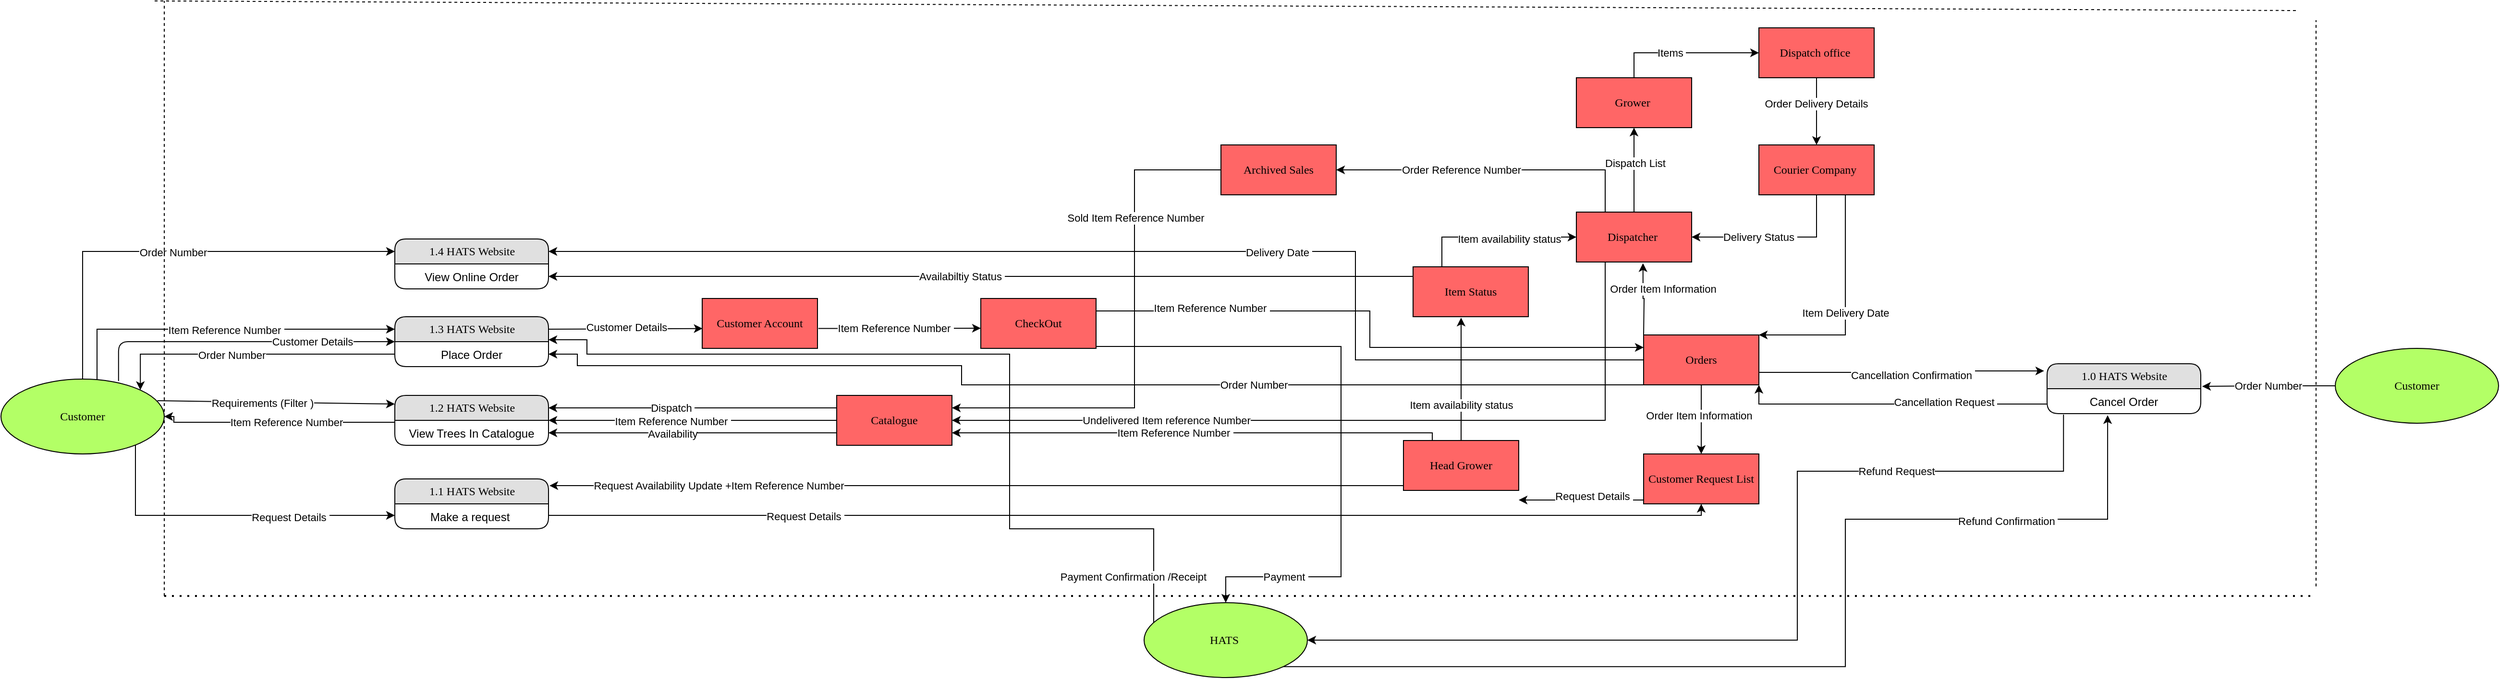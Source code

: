 <mxfile version="14.2.9" type="device"><diagram name="Page-1" id="52a04d89-c75d-2922-d76d-85b35f80e030"><mxGraphModel dx="347" dy="1568" grid="1" gridSize="10" guides="1" tooltips="1" connect="1" arrows="1" fold="1" page="1" pageScale="1" pageWidth="1100" pageHeight="850" background="#ffffff" math="0" shadow="0"><root><mxCell id="0"/><mxCell id="1" parent="0"/><mxCell id="DhR6QU5ddfjqRrVskYVB-69" style="edgeStyle=orthogonalEdgeStyle;rounded=0;orthogonalLoop=1;jettySize=auto;html=1;exitX=0.5;exitY=0;exitDx=0;exitDy=0;entryX=0;entryY=0.25;entryDx=0;entryDy=0;" edge="1" parent="1" source="DhR6QU5ddfjqRrVskYVB-10" target="DhR6QU5ddfjqRrVskYVB-75"><mxGeometry relative="1" as="geometry"/></mxCell><mxCell id="DhR6QU5ddfjqRrVskYVB-188" value="Order Number" style="edgeLabel;html=1;align=center;verticalAlign=middle;resizable=0;points=[];" vertex="1" connectable="0" parent="DhR6QU5ddfjqRrVskYVB-69"><mxGeometry x="-0.009" y="-1" relative="1" as="geometry"><mxPoint as="offset"/></mxGeometry></mxCell><mxCell id="DhR6QU5ddfjqRrVskYVB-84" style="edgeStyle=orthogonalEdgeStyle;rounded=0;orthogonalLoop=1;jettySize=auto;html=1;entryX=0;entryY=0.25;entryDx=0;entryDy=0;" edge="1" parent="1" source="DhR6QU5ddfjqRrVskYVB-10" target="DhR6QU5ddfjqRrVskYVB-20"><mxGeometry relative="1" as="geometry"><mxPoint x="1980" y="-60" as="targetPoint"/><mxPoint x="1510" y="-50" as="sourcePoint"/><Array as="points"><mxPoint x="1690" y="-78"/></Array></mxGeometry></mxCell><mxCell id="DhR6QU5ddfjqRrVskYVB-85" value="Item Reference Number&amp;nbsp;" style="edgeLabel;html=1;align=center;verticalAlign=middle;resizable=0;points=[];" vertex="1" connectable="0" parent="DhR6QU5ddfjqRrVskYVB-84"><mxGeometry x="-0.258" y="-1" relative="1" as="geometry"><mxPoint x="51.46" as="offset"/></mxGeometry></mxCell><mxCell id="DhR6QU5ddfjqRrVskYVB-193" style="edgeStyle=orthogonalEdgeStyle;rounded=0;orthogonalLoop=1;jettySize=auto;html=1;exitX=1;exitY=1;exitDx=0;exitDy=0;entryX=0;entryY=0.5;entryDx=0;entryDy=0;" edge="1" parent="1" source="DhR6QU5ddfjqRrVskYVB-10" target="DhR6QU5ddfjqRrVskYVB-17"><mxGeometry relative="1" as="geometry"><Array as="points"><mxPoint x="1730" y="41"/><mxPoint x="1730" y="116"/></Array></mxGeometry></mxCell><mxCell id="DhR6QU5ddfjqRrVskYVB-194" value="Request Details&amp;nbsp;" style="edgeLabel;html=1;align=center;verticalAlign=middle;resizable=0;points=[];" vertex="1" connectable="0" parent="DhR6QU5ddfjqRrVskYVB-193"><mxGeometry x="0.379" y="-2" relative="1" as="geometry"><mxPoint as="offset"/></mxGeometry></mxCell><mxCell id="DhR6QU5ddfjqRrVskYVB-10" value="Customer" style="ellipse;whiteSpace=wrap;html=1;rounded=0;shadow=0;comic=0;labelBackgroundColor=none;strokeWidth=1;fontFamily=Verdana;fontSize=12;align=center;fillColor=#B3FF66;" vertex="1" parent="1"><mxGeometry x="1590" y="-26" width="170" height="78" as="geometry"/></mxCell><mxCell id="DhR6QU5ddfjqRrVskYVB-173" style="edgeStyle=orthogonalEdgeStyle;rounded=0;orthogonalLoop=1;jettySize=auto;html=1;entryX=1;entryY=1;entryDx=0;entryDy=0;" edge="1" parent="1" target="DhR6QU5ddfjqRrVskYVB-106"><mxGeometry relative="1" as="geometry"><mxPoint x="3730" as="sourcePoint"/><Array as="points"><mxPoint x="3420"/></Array></mxGeometry></mxCell><mxCell id="DhR6QU5ddfjqRrVskYVB-174" value="Cancellation Request&amp;nbsp;" style="edgeLabel;html=1;align=center;verticalAlign=middle;resizable=0;points=[];" vertex="1" connectable="0" parent="DhR6QU5ddfjqRrVskYVB-173"><mxGeometry x="-0.298" y="-2" relative="1" as="geometry"><mxPoint as="offset"/></mxGeometry></mxCell><mxCell id="DhR6QU5ddfjqRrVskYVB-14" value="1.0 HATS Website" style="swimlane;html=1;fontStyle=0;childLayout=stackLayout;horizontal=1;startSize=26;fillColor=#e0e0e0;horizontalStack=0;resizeParent=1;resizeLast=0;collapsible=1;marginBottom=0;swimlaneFillColor=#ffffff;align=center;rounded=1;shadow=0;comic=0;labelBackgroundColor=none;strokeWidth=1;fontFamily=Verdana;fontSize=12" vertex="1" parent="1"><mxGeometry x="3720" y="-42" width="160" height="52" as="geometry"/></mxCell><mxCell id="DhR6QU5ddfjqRrVskYVB-15" value="Cancel Order" style="text;html=1;strokeColor=none;fillColor=none;spacingLeft=4;spacingRight=4;whiteSpace=wrap;overflow=hidden;rotatable=0;points=[[0,0.5],[1,0.5]];portConstraint=eastwest;align=center;" vertex="1" parent="DhR6QU5ddfjqRrVskYVB-14"><mxGeometry y="26" width="160" height="26" as="geometry"/></mxCell><mxCell id="DhR6QU5ddfjqRrVskYVB-16" value="1.1 HATS Website" style="swimlane;html=1;fontStyle=0;childLayout=stackLayout;horizontal=1;startSize=26;fillColor=#e0e0e0;horizontalStack=0;resizeParent=1;resizeLast=0;collapsible=1;marginBottom=0;swimlaneFillColor=#ffffff;align=center;rounded=1;shadow=0;comic=0;labelBackgroundColor=none;strokeWidth=1;fontFamily=Verdana;fontSize=12" vertex="1" parent="1"><mxGeometry x="2000" y="78" width="160" height="52" as="geometry"/></mxCell><mxCell id="DhR6QU5ddfjqRrVskYVB-17" value="Make a request&amp;nbsp;" style="text;html=1;strokeColor=none;fillColor=none;spacingLeft=4;spacingRight=4;whiteSpace=wrap;overflow=hidden;rotatable=0;points=[[0,0.5],[1,0.5]];portConstraint=eastwest;align=center;" vertex="1" parent="DhR6QU5ddfjqRrVskYVB-16"><mxGeometry y="26" width="160" height="24" as="geometry"/></mxCell><mxCell id="DhR6QU5ddfjqRrVskYVB-18" value="1.2 HATS Website" style="swimlane;html=1;fontStyle=0;childLayout=stackLayout;horizontal=1;startSize=26;fillColor=#e0e0e0;horizontalStack=0;resizeParent=1;resizeLast=0;collapsible=1;marginBottom=0;swimlaneFillColor=#ffffff;align=center;rounded=1;shadow=0;comic=0;labelBackgroundColor=none;strokeWidth=1;fontFamily=Verdana;fontSize=12" vertex="1" parent="1"><mxGeometry x="2000" y="-9" width="160" height="52" as="geometry"/></mxCell><mxCell id="DhR6QU5ddfjqRrVskYVB-19" value="View Trees In Catalogue" style="text;html=1;strokeColor=none;fillColor=none;spacingLeft=4;spacingRight=4;whiteSpace=wrap;overflow=hidden;rotatable=0;points=[[0,0.5],[1,0.5]];portConstraint=eastwest;align=center;" vertex="1" parent="DhR6QU5ddfjqRrVskYVB-18"><mxGeometry y="26" width="160" height="26" as="geometry"/></mxCell><mxCell id="DhR6QU5ddfjqRrVskYVB-20" value="1.3 HATS Website" style="swimlane;html=1;fontStyle=0;childLayout=stackLayout;horizontal=1;startSize=26;fillColor=#e0e0e0;horizontalStack=0;resizeParent=1;resizeLast=0;collapsible=1;marginBottom=0;swimlaneFillColor=#ffffff;align=center;rounded=1;shadow=0;comic=0;labelBackgroundColor=none;strokeWidth=1;fontFamily=Verdana;fontSize=12" vertex="1" parent="1"><mxGeometry x="2000" y="-91" width="160" height="52" as="geometry"/></mxCell><mxCell id="DhR6QU5ddfjqRrVskYVB-21" value="Place Order" style="text;html=1;strokeColor=none;fillColor=none;spacingLeft=4;spacingRight=4;whiteSpace=wrap;overflow=hidden;rotatable=0;points=[[0,0.5],[1,0.5]];portConstraint=eastwest;align=center;" vertex="1" parent="DhR6QU5ddfjqRrVskYVB-20"><mxGeometry y="26" width="160" height="26" as="geometry"/></mxCell><mxCell id="DhR6QU5ddfjqRrVskYVB-75" value="1.4 HATS Website" style="swimlane;html=1;fontStyle=0;childLayout=stackLayout;horizontal=1;startSize=26;fillColor=#e0e0e0;horizontalStack=0;resizeParent=1;resizeLast=0;collapsible=1;marginBottom=0;swimlaneFillColor=#ffffff;align=center;rounded=1;shadow=0;comic=0;labelBackgroundColor=none;strokeWidth=1;fontFamily=Verdana;fontSize=12" vertex="1" parent="1"><mxGeometry x="2000" y="-172" width="160" height="52" as="geometry"/></mxCell><mxCell id="DhR6QU5ddfjqRrVskYVB-76" value="View Online Order" style="text;html=1;strokeColor=none;fillColor=none;spacingLeft=4;spacingRight=4;whiteSpace=wrap;overflow=hidden;rotatable=0;points=[[0,0.5],[1,0.5]];portConstraint=eastwest;align=center;" vertex="1" parent="DhR6QU5ddfjqRrVskYVB-75"><mxGeometry y="26" width="160" height="26" as="geometry"/></mxCell><mxCell id="DhR6QU5ddfjqRrVskYVB-78" style="edgeStyle=orthogonalEdgeStyle;rounded=0;orthogonalLoop=1;jettySize=auto;html=1;exitX=0;exitY=0.75;exitDx=0;exitDy=0;" edge="1" parent="1" source="DhR6QU5ddfjqRrVskYVB-77"><mxGeometry relative="1" as="geometry"><mxPoint x="2160" y="30" as="targetPoint"/></mxGeometry></mxCell><mxCell id="DhR6QU5ddfjqRrVskYVB-79" value="Availability" style="edgeLabel;html=1;align=center;verticalAlign=middle;resizable=0;points=[];" vertex="1" connectable="0" parent="DhR6QU5ddfjqRrVskYVB-78"><mxGeometry x="0.233" y="1" relative="1" as="geometry"><mxPoint x="14" y="-1" as="offset"/></mxGeometry></mxCell><mxCell id="DhR6QU5ddfjqRrVskYVB-80" style="edgeStyle=orthogonalEdgeStyle;rounded=0;orthogonalLoop=1;jettySize=auto;html=1;exitX=0;exitY=0.5;exitDx=0;exitDy=0;entryX=1;entryY=0.5;entryDx=0;entryDy=0;" edge="1" parent="1" source="DhR6QU5ddfjqRrVskYVB-77"><mxGeometry relative="1" as="geometry"><mxPoint x="2160" y="17" as="targetPoint"/></mxGeometry></mxCell><mxCell id="DhR6QU5ddfjqRrVskYVB-81" value="Item Reference Number&amp;nbsp;" style="edgeLabel;html=1;align=center;verticalAlign=middle;resizable=0;points=[];" vertex="1" connectable="0" parent="DhR6QU5ddfjqRrVskYVB-80"><mxGeometry x="0.238" y="-2" relative="1" as="geometry"><mxPoint x="14.29" y="2" as="offset"/></mxGeometry></mxCell><mxCell id="DhR6QU5ddfjqRrVskYVB-82" style="edgeStyle=orthogonalEdgeStyle;rounded=0;orthogonalLoop=1;jettySize=auto;html=1;exitX=0;exitY=0.25;exitDx=0;exitDy=0;" edge="1" parent="1" source="DhR6QU5ddfjqRrVskYVB-77"><mxGeometry relative="1" as="geometry"><mxPoint x="2160" y="4" as="targetPoint"/></mxGeometry></mxCell><mxCell id="DhR6QU5ddfjqRrVskYVB-83" value="Dispatch&amp;nbsp;" style="edgeLabel;html=1;align=center;verticalAlign=middle;resizable=0;points=[];" vertex="1" connectable="0" parent="DhR6QU5ddfjqRrVskYVB-82"><mxGeometry x="0.238" y="-1" relative="1" as="geometry"><mxPoint x="14.29" as="offset"/></mxGeometry></mxCell><mxCell id="DhR6QU5ddfjqRrVskYVB-77" value="Catalogue" style="whiteSpace=wrap;html=1;rounded=0;shadow=0;comic=0;labelBackgroundColor=none;strokeWidth=1;fontFamily=Verdana;fontSize=12;align=center;fillColor=#FF6666;" vertex="1" parent="1"><mxGeometry x="2460" y="-9" width="120" height="52" as="geometry"/></mxCell><mxCell id="DhR6QU5ddfjqRrVskYVB-87" value="Item Reference Number" style="edgeStyle=orthogonalEdgeStyle;rounded=0;orthogonalLoop=1;jettySize=auto;html=1;entryX=1;entryY=0.5;entryDx=0;entryDy=0;" edge="1" parent="1" target="DhR6QU5ddfjqRrVskYVB-10"><mxGeometry relative="1" as="geometry"><mxPoint x="2000" as="sourcePoint"/><mxPoint x="1580" y="10" as="targetPoint"/><Array as="points"><mxPoint x="2000" y="19"/><mxPoint x="1770" y="19"/><mxPoint x="1770" y="13"/></Array></mxGeometry></mxCell><mxCell id="DhR6QU5ddfjqRrVskYVB-91" value="" style="endArrow=classic;html=1;exitX=0.958;exitY=0.289;exitDx=0;exitDy=0;exitPerimeter=0;" edge="1" parent="1" source="DhR6QU5ddfjqRrVskYVB-10"><mxGeometry width="50" height="50" relative="1" as="geometry"><mxPoint x="1870" y="20" as="sourcePoint"/><mxPoint x="2000" as="targetPoint"/></mxGeometry></mxCell><mxCell id="DhR6QU5ddfjqRrVskYVB-92" value="Requirements (Filter )" style="edgeLabel;html=1;align=center;verticalAlign=middle;resizable=0;points=[];" vertex="1" connectable="0" parent="DhR6QU5ddfjqRrVskYVB-91"><mxGeometry x="-0.116" y="-1" relative="1" as="geometry"><mxPoint as="offset"/></mxGeometry></mxCell><mxCell id="DhR6QU5ddfjqRrVskYVB-93" value="" style="endArrow=classic;html=1;exitX=1;exitY=0.25;exitDx=0;exitDy=0;entryX=0.003;entryY=0.603;entryDx=0;entryDy=0;entryPerimeter=0;" edge="1" parent="1" source="DhR6QU5ddfjqRrVskYVB-20" target="DhR6QU5ddfjqRrVskYVB-94"><mxGeometry width="50" height="50" relative="1" as="geometry"><mxPoint x="2290" y="-70" as="sourcePoint"/><mxPoint x="2340" y="-120" as="targetPoint"/></mxGeometry></mxCell><mxCell id="DhR6QU5ddfjqRrVskYVB-95" value="Customer Details" style="edgeLabel;html=1;align=center;verticalAlign=middle;resizable=0;points=[];" vertex="1" connectable="0" parent="DhR6QU5ddfjqRrVskYVB-93"><mxGeometry x="-0.36" y="-2" relative="1" as="geometry"><mxPoint x="29.17" y="-4" as="offset"/></mxGeometry></mxCell><mxCell id="DhR6QU5ddfjqRrVskYVB-99" style="edgeStyle=orthogonalEdgeStyle;rounded=0;orthogonalLoop=1;jettySize=auto;html=1;exitX=1.008;exitY=0.601;exitDx=0;exitDy=0;exitPerimeter=0;" edge="1" parent="1" source="DhR6QU5ddfjqRrVskYVB-94"><mxGeometry relative="1" as="geometry"><mxPoint x="2610" y="-79" as="targetPoint"/></mxGeometry></mxCell><mxCell id="DhR6QU5ddfjqRrVskYVB-100" value="Item Reference Number&amp;nbsp;" style="edgeLabel;html=1;align=center;verticalAlign=middle;resizable=0;points=[];" vertex="1" connectable="0" parent="DhR6QU5ddfjqRrVskYVB-99"><mxGeometry x="-0.192" relative="1" as="geometry"><mxPoint x="11.39" y="-1" as="offset"/></mxGeometry></mxCell><mxCell id="DhR6QU5ddfjqRrVskYVB-94" value="Customer Account" style="whiteSpace=wrap;html=1;rounded=0;shadow=0;comic=0;labelBackgroundColor=none;strokeWidth=1;fontFamily=Verdana;fontSize=12;align=center;fillColor=#FF6666;" vertex="1" parent="1"><mxGeometry x="2320" y="-110" width="120" height="52" as="geometry"/></mxCell><mxCell id="DhR6QU5ddfjqRrVskYVB-96" value="" style="endArrow=classic;html=1;entryX=0;entryY=0.5;entryDx=0;entryDy=0;exitX=0.72;exitY=0.025;exitDx=0;exitDy=0;exitPerimeter=0;edgeStyle=orthogonalEdgeStyle;" edge="1" parent="1" source="DhR6QU5ddfjqRrVskYVB-10" target="DhR6QU5ddfjqRrVskYVB-20"><mxGeometry width="50" height="50" relative="1" as="geometry"><mxPoint x="1560" y="-65" as="sourcePoint"/><mxPoint x="1990" y="-40" as="targetPoint"/><Array as="points"><mxPoint x="1712" y="-65"/></Array></mxGeometry></mxCell><mxCell id="DhR6QU5ddfjqRrVskYVB-97" value="Customer Details" style="edgeLabel;html=1;align=center;verticalAlign=middle;resizable=0;points=[];" vertex="1" connectable="0" parent="DhR6QU5ddfjqRrVskYVB-96"><mxGeometry x="-0.677" y="2" relative="1" as="geometry"><mxPoint x="189.72" y="2" as="offset"/></mxGeometry></mxCell><mxCell id="DhR6QU5ddfjqRrVskYVB-104" style="edgeStyle=orthogonalEdgeStyle;rounded=0;orthogonalLoop=1;jettySize=auto;html=1;exitX=1;exitY=1;exitDx=0;exitDy=0;entryX=0.5;entryY=0;entryDx=0;entryDy=0;" edge="1" parent="1" source="DhR6QU5ddfjqRrVskYVB-98" target="DhR6QU5ddfjqRrVskYVB-103"><mxGeometry relative="1" as="geometry"><Array as="points"><mxPoint x="2730" y="-60"/><mxPoint x="2985" y="-60"/><mxPoint x="2985" y="180"/><mxPoint x="2865" y="180"/></Array></mxGeometry></mxCell><mxCell id="DhR6QU5ddfjqRrVskYVB-105" value="Payment&amp;nbsp;" style="edgeLabel;html=1;align=center;verticalAlign=middle;resizable=0;points=[];" vertex="1" connectable="0" parent="DhR6QU5ddfjqRrVskYVB-104"><mxGeometry x="-0.368" relative="1" as="geometry"><mxPoint x="-5" y="240" as="offset"/></mxGeometry></mxCell><mxCell id="DhR6QU5ddfjqRrVskYVB-107" style="edgeStyle=orthogonalEdgeStyle;rounded=0;orthogonalLoop=1;jettySize=auto;html=1;exitX=1;exitY=0.25;exitDx=0;exitDy=0;entryX=0;entryY=0.25;entryDx=0;entryDy=0;" edge="1" parent="1" source="DhR6QU5ddfjqRrVskYVB-98" target="DhR6QU5ddfjqRrVskYVB-106"><mxGeometry relative="1" as="geometry"/></mxCell><mxCell id="DhR6QU5ddfjqRrVskYVB-108" value="Item Reference Number&amp;nbsp;" style="edgeLabel;html=1;align=center;verticalAlign=middle;resizable=0;points=[];" vertex="1" connectable="0" parent="DhR6QU5ddfjqRrVskYVB-107"><mxGeometry x="-0.13" relative="1" as="geometry"><mxPoint x="-145" y="-3" as="offset"/></mxGeometry></mxCell><mxCell id="DhR6QU5ddfjqRrVskYVB-98" value="CheckOut" style="whiteSpace=wrap;html=1;rounded=0;shadow=0;comic=0;labelBackgroundColor=none;strokeWidth=1;fontFamily=Verdana;fontSize=12;align=center;fillColor=#FF6666;" vertex="1" parent="1"><mxGeometry x="2610" y="-110" width="120" height="52" as="geometry"/></mxCell><mxCell id="DhR6QU5ddfjqRrVskYVB-113" style="edgeStyle=orthogonalEdgeStyle;rounded=0;orthogonalLoop=1;jettySize=auto;html=1;exitX=0;exitY=0.5;exitDx=0;exitDy=0;" edge="1" parent="1" source="DhR6QU5ddfjqRrVskYVB-103"><mxGeometry relative="1" as="geometry"><mxPoint x="2160" y="-67" as="targetPoint"/><Array as="points"><mxPoint x="2790" y="130"/><mxPoint x="2640" y="130"/><mxPoint x="2640" y="-52"/><mxPoint x="2200" y="-52"/><mxPoint x="2200" y="-67"/></Array></mxGeometry></mxCell><mxCell id="DhR6QU5ddfjqRrVskYVB-114" value="Payment Confirmation /Receipt&amp;nbsp;" style="edgeLabel;html=1;align=center;verticalAlign=middle;resizable=0;points=[];" vertex="1" connectable="0" parent="DhR6QU5ddfjqRrVskYVB-113"><mxGeometry x="-0.376" relative="1" as="geometry"><mxPoint x="130" y="71.5" as="offset"/></mxGeometry></mxCell><mxCell id="DhR6QU5ddfjqRrVskYVB-175" style="edgeStyle=orthogonalEdgeStyle;rounded=0;orthogonalLoop=1;jettySize=auto;html=1;entryX=0.394;entryY=1.063;entryDx=0;entryDy=0;exitX=1;exitY=1;exitDx=0;exitDy=0;entryPerimeter=0;" edge="1" parent="1" source="DhR6QU5ddfjqRrVskYVB-103" target="DhR6QU5ddfjqRrVskYVB-15"><mxGeometry relative="1" as="geometry"><mxPoint x="3070" y="510" as="sourcePoint"/><Array as="points"><mxPoint x="3510" y="274"/><mxPoint x="3510" y="120"/><mxPoint x="3783" y="120"/></Array></mxGeometry></mxCell><mxCell id="DhR6QU5ddfjqRrVskYVB-176" value="Refund Confirmation&amp;nbsp;" style="edgeLabel;html=1;align=center;verticalAlign=middle;resizable=0;points=[];" vertex="1" connectable="0" parent="DhR6QU5ddfjqRrVskYVB-175"><mxGeometry x="0.62" y="-2" relative="1" as="geometry"><mxPoint as="offset"/></mxGeometry></mxCell><mxCell id="DhR6QU5ddfjqRrVskYVB-103" value="HATS&amp;nbsp;" style="ellipse;whiteSpace=wrap;html=1;rounded=0;shadow=0;comic=0;labelBackgroundColor=none;strokeWidth=1;fontFamily=Verdana;fontSize=12;align=center;fillColor=#B3FF66;" vertex="1" parent="1"><mxGeometry x="2780" y="207" width="170" height="78" as="geometry"/></mxCell><mxCell id="DhR6QU5ddfjqRrVskYVB-116" style="edgeStyle=orthogonalEdgeStyle;rounded=0;orthogonalLoop=1;jettySize=auto;html=1;exitX=0.5;exitY=1;exitDx=0;exitDy=0;entryX=0.5;entryY=0;entryDx=0;entryDy=0;" edge="1" parent="1" source="DhR6QU5ddfjqRrVskYVB-106" target="DhR6QU5ddfjqRrVskYVB-152"><mxGeometry relative="1" as="geometry"><mxPoint x="3080" y="-174" as="targetPoint"/></mxGeometry></mxCell><mxCell id="DhR6QU5ddfjqRrVskYVB-117" value="Order Item Information&amp;nbsp;" style="edgeLabel;html=1;align=center;verticalAlign=middle;resizable=0;points=[];" vertex="1" connectable="0" parent="DhR6QU5ddfjqRrVskYVB-116"><mxGeometry x="-0.107" y="-1" relative="1" as="geometry"><mxPoint as="offset"/></mxGeometry></mxCell><mxCell id="DhR6QU5ddfjqRrVskYVB-145" style="edgeStyle=orthogonalEdgeStyle;rounded=0;orthogonalLoop=1;jettySize=auto;html=1;exitX=0.25;exitY=1;exitDx=0;exitDy=0;entryX=1;entryY=0.5;entryDx=0;entryDy=0;" edge="1" parent="1" source="DhR6QU5ddfjqRrVskYVB-106" target="DhR6QU5ddfjqRrVskYVB-21"><mxGeometry relative="1" as="geometry"><mxPoint x="2160" y="-20" as="targetPoint"/><Array as="points"><mxPoint x="3050" y="-20"/><mxPoint x="2590" y="-20"/><mxPoint x="2590" y="-40"/><mxPoint x="2190" y="-40"/><mxPoint x="2190" y="-52"/></Array></mxGeometry></mxCell><mxCell id="DhR6QU5ddfjqRrVskYVB-146" value="Order Number" style="edgeLabel;html=1;align=center;verticalAlign=middle;resizable=0;points=[];" vertex="1" connectable="0" parent="DhR6QU5ddfjqRrVskYVB-145"><mxGeometry x="0.662" y="-2" relative="1" as="geometry"><mxPoint x="543" y="22" as="offset"/></mxGeometry></mxCell><mxCell id="DhR6QU5ddfjqRrVskYVB-154" style="edgeStyle=orthogonalEdgeStyle;rounded=0;orthogonalLoop=1;jettySize=auto;html=1;entryX=0.578;entryY=1.024;entryDx=0;entryDy=0;entryPerimeter=0;" edge="1" parent="1" target="DhR6QU5ddfjqRrVskYVB-115"><mxGeometry relative="1" as="geometry"><mxPoint x="3300" y="-72" as="sourcePoint"/></mxGeometry></mxCell><mxCell id="DhR6QU5ddfjqRrVskYVB-155" value="Order Item Information" style="edgeLabel;html=1;align=center;verticalAlign=middle;resizable=0;points=[];" vertex="1" connectable="0" parent="DhR6QU5ddfjqRrVskYVB-154"><mxGeometry x="0.267" relative="1" as="geometry"><mxPoint x="20.62" y="-1" as="offset"/></mxGeometry></mxCell><mxCell id="DhR6QU5ddfjqRrVskYVB-191" style="edgeStyle=orthogonalEdgeStyle;rounded=0;orthogonalLoop=1;jettySize=auto;html=1;exitX=0;exitY=0.5;exitDx=0;exitDy=0;entryX=1;entryY=0.25;entryDx=0;entryDy=0;" edge="1" parent="1" source="DhR6QU5ddfjqRrVskYVB-106" target="DhR6QU5ddfjqRrVskYVB-75"><mxGeometry relative="1" as="geometry"><Array as="points"><mxPoint x="3000" y="-46"/><mxPoint x="3000" y="-159"/></Array></mxGeometry></mxCell><mxCell id="DhR6QU5ddfjqRrVskYVB-192" value="Delivery Date&amp;nbsp;" style="edgeLabel;html=1;align=center;verticalAlign=middle;resizable=0;points=[];" vertex="1" connectable="0" parent="DhR6QU5ddfjqRrVskYVB-191"><mxGeometry x="0.761" y="1" relative="1" as="geometry"><mxPoint x="610" as="offset"/></mxGeometry></mxCell><mxCell id="DhR6QU5ddfjqRrVskYVB-196" style="edgeStyle=orthogonalEdgeStyle;rounded=0;orthogonalLoop=1;jettySize=auto;html=1;exitX=1;exitY=0.75;exitDx=0;exitDy=0;entryX=-0.019;entryY=0.144;entryDx=0;entryDy=0;entryPerimeter=0;" edge="1" parent="1" source="DhR6QU5ddfjqRrVskYVB-106" target="DhR6QU5ddfjqRrVskYVB-14"><mxGeometry relative="1" as="geometry"><mxPoint x="3710" y="-32.833" as="targetPoint"/></mxGeometry></mxCell><mxCell id="DhR6QU5ddfjqRrVskYVB-197" value="Cancellation Confirmation&amp;nbsp;" style="edgeLabel;html=1;align=center;verticalAlign=middle;resizable=0;points=[];" vertex="1" connectable="0" parent="DhR6QU5ddfjqRrVskYVB-196"><mxGeometry x="0.71" relative="1" as="geometry"><mxPoint x="-93.5" y="4.51" as="offset"/></mxGeometry></mxCell><mxCell id="DhR6QU5ddfjqRrVskYVB-106" value="Orders" style="whiteSpace=wrap;html=1;rounded=0;shadow=0;comic=0;labelBackgroundColor=none;strokeWidth=1;fontFamily=Verdana;fontSize=12;align=center;fillColor=#FF6666;" vertex="1" parent="1"><mxGeometry x="3300" y="-72" width="120" height="52" as="geometry"/></mxCell><mxCell id="DhR6QU5ddfjqRrVskYVB-119" style="edgeStyle=orthogonalEdgeStyle;rounded=0;orthogonalLoop=1;jettySize=auto;html=1;exitX=0.5;exitY=0;exitDx=0;exitDy=0;entryX=0.5;entryY=1;entryDx=0;entryDy=0;" edge="1" parent="1" source="DhR6QU5ddfjqRrVskYVB-115" target="DhR6QU5ddfjqRrVskYVB-118"><mxGeometry relative="1" as="geometry"/></mxCell><mxCell id="DhR6QU5ddfjqRrVskYVB-120" value="Dispatch List" style="edgeLabel;html=1;align=center;verticalAlign=middle;resizable=0;points=[];" vertex="1" connectable="0" parent="DhR6QU5ddfjqRrVskYVB-119"><mxGeometry x="0.176" y="-1" relative="1" as="geometry"><mxPoint as="offset"/></mxGeometry></mxCell><mxCell id="DhR6QU5ddfjqRrVskYVB-131" style="edgeStyle=orthogonalEdgeStyle;rounded=0;orthogonalLoop=1;jettySize=auto;html=1;exitX=0.25;exitY=1;exitDx=0;exitDy=0;entryX=1;entryY=0.5;entryDx=0;entryDy=0;" edge="1" parent="1" source="DhR6QU5ddfjqRrVskYVB-115" target="DhR6QU5ddfjqRrVskYVB-77"><mxGeometry relative="1" as="geometry"/></mxCell><mxCell id="DhR6QU5ddfjqRrVskYVB-132" value="Undelivered Item reference Number" style="edgeLabel;html=1;align=center;verticalAlign=middle;resizable=0;points=[];" vertex="1" connectable="0" parent="DhR6QU5ddfjqRrVskYVB-131"><mxGeometry x="-0.139" y="4" relative="1" as="geometry"><mxPoint x="-258.53" y="-4.0" as="offset"/></mxGeometry></mxCell><mxCell id="DhR6QU5ddfjqRrVskYVB-139" style="edgeStyle=orthogonalEdgeStyle;rounded=0;orthogonalLoop=1;jettySize=auto;html=1;exitX=0.25;exitY=0;exitDx=0;exitDy=0;entryX=1;entryY=0.5;entryDx=0;entryDy=0;" edge="1" parent="1" source="DhR6QU5ddfjqRrVskYVB-115" target="DhR6QU5ddfjqRrVskYVB-138"><mxGeometry relative="1" as="geometry"/></mxCell><mxCell id="DhR6QU5ddfjqRrVskYVB-140" value="Order Reference Number" style="edgeLabel;html=1;align=center;verticalAlign=middle;resizable=0;points=[];" vertex="1" connectable="0" parent="DhR6QU5ddfjqRrVskYVB-139"><mxGeometry x="0.623" relative="1" as="geometry"><mxPoint x="69" as="offset"/></mxGeometry></mxCell><mxCell id="DhR6QU5ddfjqRrVskYVB-115" value="Dispatcher&amp;nbsp;" style="whiteSpace=wrap;html=1;rounded=0;shadow=0;comic=0;labelBackgroundColor=none;strokeWidth=1;fontFamily=Verdana;fontSize=12;align=center;fillColor=#FF6666;" vertex="1" parent="1"><mxGeometry x="3230" y="-200" width="120" height="52" as="geometry"/></mxCell><mxCell id="DhR6QU5ddfjqRrVskYVB-134" style="edgeStyle=orthogonalEdgeStyle;rounded=0;orthogonalLoop=1;jettySize=auto;html=1;exitX=0.5;exitY=0;exitDx=0;exitDy=0;entryX=0;entryY=0.5;entryDx=0;entryDy=0;" edge="1" parent="1" source="DhR6QU5ddfjqRrVskYVB-118" target="DhR6QU5ddfjqRrVskYVB-133"><mxGeometry relative="1" as="geometry"/></mxCell><mxCell id="DhR6QU5ddfjqRrVskYVB-135" value="Items&amp;nbsp;" style="edgeLabel;html=1;align=center;verticalAlign=middle;resizable=0;points=[];" vertex="1" connectable="0" parent="DhR6QU5ddfjqRrVskYVB-134"><mxGeometry x="-0.174" relative="1" as="geometry"><mxPoint as="offset"/></mxGeometry></mxCell><mxCell id="DhR6QU5ddfjqRrVskYVB-118" value="Grower&amp;nbsp;" style="whiteSpace=wrap;html=1;rounded=0;shadow=0;comic=0;labelBackgroundColor=none;strokeWidth=1;fontFamily=Verdana;fontSize=12;align=center;fillColor=#FF6666;" vertex="1" parent="1"><mxGeometry x="3230" y="-340" width="120" height="52" as="geometry"/></mxCell><mxCell id="DhR6QU5ddfjqRrVskYVB-158" style="edgeStyle=orthogonalEdgeStyle;rounded=0;orthogonalLoop=1;jettySize=auto;html=1;exitX=0.25;exitY=0;exitDx=0;exitDy=0;entryX=1;entryY=0.75;entryDx=0;entryDy=0;" edge="1" parent="1" source="DhR6QU5ddfjqRrVskYVB-121" target="DhR6QU5ddfjqRrVskYVB-77"><mxGeometry relative="1" as="geometry"><Array as="points"><mxPoint x="3080" y="30"/></Array></mxGeometry></mxCell><mxCell id="DhR6QU5ddfjqRrVskYVB-160" value="Item Reference Number&amp;nbsp;" style="edgeLabel;html=1;align=center;verticalAlign=middle;resizable=0;points=[];" vertex="1" connectable="0" parent="DhR6QU5ddfjqRrVskYVB-158"><mxGeometry x="0.291" relative="1" as="geometry"><mxPoint x="52" as="offset"/></mxGeometry></mxCell><mxCell id="DhR6QU5ddfjqRrVskYVB-165" style="edgeStyle=orthogonalEdgeStyle;rounded=0;orthogonalLoop=1;jettySize=auto;html=1;exitX=0;exitY=0.25;exitDx=0;exitDy=0;entryX=1.006;entryY=0.135;entryDx=0;entryDy=0;entryPerimeter=0;" edge="1" parent="1" source="DhR6QU5ddfjqRrVskYVB-121" target="DhR6QU5ddfjqRrVskYVB-16"><mxGeometry relative="1" as="geometry"><Array as="points"><mxPoint x="3050" y="85"/></Array></mxGeometry></mxCell><mxCell id="DhR6QU5ddfjqRrVskYVB-166" value="Request Availability Update +Item Reference Number" style="edgeLabel;html=1;align=center;verticalAlign=middle;resizable=0;points=[];" vertex="1" connectable="0" parent="DhR6QU5ddfjqRrVskYVB-165"><mxGeometry x="0.62" relative="1" as="geometry"><mxPoint as="offset"/></mxGeometry></mxCell><mxCell id="DhR6QU5ddfjqRrVskYVB-181" style="edgeStyle=orthogonalEdgeStyle;rounded=0;orthogonalLoop=1;jettySize=auto;html=1;exitX=0.5;exitY=0;exitDx=0;exitDy=0;" edge="1" parent="1" source="DhR6QU5ddfjqRrVskYVB-121"><mxGeometry relative="1" as="geometry"><mxPoint x="3110" y="-90" as="targetPoint"/></mxGeometry></mxCell><mxCell id="DhR6QU5ddfjqRrVskYVB-182" value="Item availability status" style="edgeLabel;html=1;align=center;verticalAlign=middle;resizable=0;points=[];" vertex="1" connectable="0" parent="DhR6QU5ddfjqRrVskYVB-181"><mxGeometry x="0.746" relative="1" as="geometry"><mxPoint y="74" as="offset"/></mxGeometry></mxCell><mxCell id="DhR6QU5ddfjqRrVskYVB-121" value="Head Grower" style="whiteSpace=wrap;html=1;rounded=0;shadow=0;comic=0;labelBackgroundColor=none;strokeWidth=1;fontFamily=Verdana;fontSize=12;align=center;fillColor=#FF6666;" vertex="1" parent="1"><mxGeometry x="3050" y="38" width="120" height="52" as="geometry"/></mxCell><mxCell id="DhR6QU5ddfjqRrVskYVB-127" style="edgeStyle=orthogonalEdgeStyle;rounded=0;orthogonalLoop=1;jettySize=auto;html=1;exitX=0.5;exitY=1;exitDx=0;exitDy=0;entryX=1;entryY=0.5;entryDx=0;entryDy=0;" edge="1" parent="1" source="DhR6QU5ddfjqRrVskYVB-126" target="DhR6QU5ddfjqRrVskYVB-115"><mxGeometry relative="1" as="geometry"/></mxCell><mxCell id="DhR6QU5ddfjqRrVskYVB-128" value="Delivery Status&amp;nbsp;" style="edgeLabel;html=1;align=center;verticalAlign=middle;resizable=0;points=[];" vertex="1" connectable="0" parent="DhR6QU5ddfjqRrVskYVB-127"><mxGeometry x="0.471" y="1" relative="1" as="geometry"><mxPoint x="24.29" y="-1" as="offset"/></mxGeometry></mxCell><mxCell id="DhR6QU5ddfjqRrVskYVB-150" style="edgeStyle=orthogonalEdgeStyle;rounded=0;orthogonalLoop=1;jettySize=auto;html=1;exitX=0.75;exitY=1;exitDx=0;exitDy=0;entryX=1;entryY=0;entryDx=0;entryDy=0;" edge="1" parent="1" source="DhR6QU5ddfjqRrVskYVB-126" target="DhR6QU5ddfjqRrVskYVB-106"><mxGeometry relative="1" as="geometry"><Array as="points"><mxPoint x="3510" y="-72"/></Array></mxGeometry></mxCell><mxCell id="DhR6QU5ddfjqRrVskYVB-151" value="Item Delivery Date" style="edgeLabel;html=1;align=center;verticalAlign=middle;resizable=0;points=[];" vertex="1" connectable="0" parent="DhR6QU5ddfjqRrVskYVB-150"><mxGeometry x="0.041" relative="1" as="geometry"><mxPoint as="offset"/></mxGeometry></mxCell><mxCell id="DhR6QU5ddfjqRrVskYVB-126" value="Courier Company&amp;nbsp;" style="whiteSpace=wrap;html=1;rounded=0;shadow=0;comic=0;labelBackgroundColor=none;strokeWidth=1;fontFamily=Verdana;fontSize=12;align=center;fillColor=#FF6666;" vertex="1" parent="1"><mxGeometry x="3420" y="-270" width="120" height="52" as="geometry"/></mxCell><mxCell id="DhR6QU5ddfjqRrVskYVB-136" style="edgeStyle=orthogonalEdgeStyle;rounded=0;orthogonalLoop=1;jettySize=auto;html=1;exitX=0.5;exitY=1;exitDx=0;exitDy=0;" edge="1" parent="1" source="DhR6QU5ddfjqRrVskYVB-133" target="DhR6QU5ddfjqRrVskYVB-126"><mxGeometry relative="1" as="geometry"/></mxCell><mxCell id="DhR6QU5ddfjqRrVskYVB-137" value="Order Delivery Details&amp;nbsp;" style="edgeLabel;html=1;align=center;verticalAlign=middle;resizable=0;points=[];" vertex="1" connectable="0" parent="DhR6QU5ddfjqRrVskYVB-136"><mxGeometry x="-0.229" y="1" relative="1" as="geometry"><mxPoint as="offset"/></mxGeometry></mxCell><mxCell id="DhR6QU5ddfjqRrVskYVB-133" value="Dispatch office&amp;nbsp;" style="whiteSpace=wrap;html=1;rounded=0;shadow=0;comic=0;labelBackgroundColor=none;strokeWidth=1;fontFamily=Verdana;fontSize=12;align=center;fillColor=#FF6666;" vertex="1" parent="1"><mxGeometry x="3420" y="-392" width="120" height="52" as="geometry"/></mxCell><mxCell id="DhR6QU5ddfjqRrVskYVB-143" style="edgeStyle=orthogonalEdgeStyle;rounded=0;orthogonalLoop=1;jettySize=auto;html=1;exitX=0;exitY=0.5;exitDx=0;exitDy=0;entryX=1;entryY=0.25;entryDx=0;entryDy=0;" edge="1" parent="1" source="DhR6QU5ddfjqRrVskYVB-138" target="DhR6QU5ddfjqRrVskYVB-77"><mxGeometry relative="1" as="geometry"><Array as="points"><mxPoint x="2770" y="-244"/><mxPoint x="2770" y="4"/></Array></mxGeometry></mxCell><mxCell id="DhR6QU5ddfjqRrVskYVB-144" value="Sold Item Reference Number" style="edgeLabel;html=1;align=center;verticalAlign=middle;resizable=0;points=[];" vertex="1" connectable="0" parent="DhR6QU5ddfjqRrVskYVB-143"><mxGeometry x="-0.358" y="1" relative="1" as="geometry"><mxPoint y="-30" as="offset"/></mxGeometry></mxCell><mxCell id="DhR6QU5ddfjqRrVskYVB-138" value="Archived Sales" style="whiteSpace=wrap;html=1;rounded=0;shadow=0;comic=0;labelBackgroundColor=none;strokeWidth=1;fontFamily=Verdana;fontSize=12;align=center;fillColor=#FF6666;" vertex="1" parent="1"><mxGeometry x="2860" y="-270" width="120" height="52" as="geometry"/></mxCell><mxCell id="DhR6QU5ddfjqRrVskYVB-147" style="edgeStyle=orthogonalEdgeStyle;rounded=0;orthogonalLoop=1;jettySize=auto;html=1;exitX=0;exitY=0.5;exitDx=0;exitDy=0;entryX=1;entryY=0;entryDx=0;entryDy=0;" edge="1" parent="1" source="DhR6QU5ddfjqRrVskYVB-21" target="DhR6QU5ddfjqRrVskYVB-10"><mxGeometry relative="1" as="geometry"><mxPoint x="1560" y="-52" as="targetPoint"/></mxGeometry></mxCell><mxCell id="DhR6QU5ddfjqRrVskYVB-148" value="Order Number" style="edgeLabel;html=1;align=center;verticalAlign=middle;resizable=0;points=[];" vertex="1" connectable="0" parent="DhR6QU5ddfjqRrVskYVB-147"><mxGeometry x="0.123" y="1" relative="1" as="geometry"><mxPoint as="offset"/></mxGeometry></mxCell><mxCell id="DhR6QU5ddfjqRrVskYVB-156" style="edgeStyle=orthogonalEdgeStyle;rounded=0;orthogonalLoop=1;jettySize=auto;html=1;exitX=0;exitY=0.75;exitDx=0;exitDy=0;" edge="1" parent="1" source="DhR6QU5ddfjqRrVskYVB-152"><mxGeometry relative="1" as="geometry"><mxPoint x="3170" y="100" as="targetPoint"/><Array as="points"><mxPoint x="3330" y="103"/><mxPoint x="3330" y="100"/><mxPoint x="3170" y="100"/></Array></mxGeometry></mxCell><mxCell id="DhR6QU5ddfjqRrVskYVB-157" value="Request Details&amp;nbsp;" style="edgeLabel;html=1;align=center;verticalAlign=middle;resizable=0;points=[];" vertex="1" connectable="0" parent="DhR6QU5ddfjqRrVskYVB-156"><mxGeometry x="-0.29" relative="1" as="geometry"><mxPoint x="-54.71" y="-4.03" as="offset"/></mxGeometry></mxCell><mxCell id="DhR6QU5ddfjqRrVskYVB-152" value="Customer Request List" style="whiteSpace=wrap;html=1;rounded=0;shadow=0;comic=0;labelBackgroundColor=none;strokeWidth=1;fontFamily=Verdana;fontSize=12;align=center;fillColor=#FF6666;" vertex="1" parent="1"><mxGeometry x="3300" y="52" width="120" height="52" as="geometry"/></mxCell><mxCell id="DhR6QU5ddfjqRrVskYVB-163" style="edgeStyle=orthogonalEdgeStyle;rounded=0;orthogonalLoop=1;jettySize=auto;html=1;exitX=1;exitY=0.5;exitDx=0;exitDy=0;entryX=0.5;entryY=1;entryDx=0;entryDy=0;" edge="1" parent="1" source="DhR6QU5ddfjqRrVskYVB-17" target="DhR6QU5ddfjqRrVskYVB-152"><mxGeometry relative="1" as="geometry"><mxPoint x="2560" y="116" as="targetPoint"/><Array as="points"><mxPoint x="3360" y="116"/></Array></mxGeometry></mxCell><mxCell id="DhR6QU5ddfjqRrVskYVB-164" value="Request Details&amp;nbsp;" style="edgeLabel;html=1;align=center;verticalAlign=middle;resizable=0;points=[];" vertex="1" connectable="0" parent="DhR6QU5ddfjqRrVskYVB-163"><mxGeometry x="-0.56" y="-1" relative="1" as="geometry"><mxPoint as="offset"/></mxGeometry></mxCell><mxCell id="DhR6QU5ddfjqRrVskYVB-179" style="edgeStyle=orthogonalEdgeStyle;rounded=0;orthogonalLoop=1;jettySize=auto;html=1;exitX=0.107;exitY=1.038;exitDx=0;exitDy=0;entryX=1;entryY=0.5;entryDx=0;entryDy=0;exitPerimeter=0;" edge="1" parent="1" source="DhR6QU5ddfjqRrVskYVB-15" target="DhR6QU5ddfjqRrVskYVB-103"><mxGeometry relative="1" as="geometry"><mxPoint x="2956.571" y="560" as="targetPoint"/><Array as="points"><mxPoint x="3737" y="70"/><mxPoint x="3460" y="70"/><mxPoint x="3460" y="246"/></Array></mxGeometry></mxCell><mxCell id="DhR6QU5ddfjqRrVskYVB-180" value="Refund Request" style="edgeLabel;html=1;align=center;verticalAlign=middle;resizable=0;points=[];" vertex="1" connectable="0" parent="DhR6QU5ddfjqRrVskYVB-179"><mxGeometry x="-0.544" relative="1" as="geometry"><mxPoint as="offset"/></mxGeometry></mxCell><mxCell id="DhR6QU5ddfjqRrVskYVB-184" style="edgeStyle=orthogonalEdgeStyle;rounded=0;orthogonalLoop=1;jettySize=auto;html=1;exitX=0.5;exitY=0;exitDx=0;exitDy=0;entryX=0;entryY=0.5;entryDx=0;entryDy=0;" edge="1" parent="1" source="DhR6QU5ddfjqRrVskYVB-183" target="DhR6QU5ddfjqRrVskYVB-115"><mxGeometry relative="1" as="geometry"><Array as="points"><mxPoint x="3090" y="-143"/><mxPoint x="3090" y="-174"/></Array></mxGeometry></mxCell><mxCell id="DhR6QU5ddfjqRrVskYVB-185" value="Item availability status" style="edgeLabel;html=1;align=center;verticalAlign=middle;resizable=0;points=[];" vertex="1" connectable="0" parent="DhR6QU5ddfjqRrVskYVB-184"><mxGeometry x="-0.155" y="-1" relative="1" as="geometry"><mxPoint x="46" y="1" as="offset"/></mxGeometry></mxCell><mxCell id="DhR6QU5ddfjqRrVskYVB-189" style="edgeStyle=orthogonalEdgeStyle;rounded=0;orthogonalLoop=1;jettySize=auto;html=1;exitX=0;exitY=0.5;exitDx=0;exitDy=0;entryX=1;entryY=0.5;entryDx=0;entryDy=0;" edge="1" parent="1" source="DhR6QU5ddfjqRrVskYVB-183" target="DhR6QU5ddfjqRrVskYVB-76"><mxGeometry relative="1" as="geometry"><Array as="points"><mxPoint x="3060" y="-133"/></Array></mxGeometry></mxCell><mxCell id="DhR6QU5ddfjqRrVskYVB-190" value="Availabiltiy Status&amp;nbsp;" style="edgeLabel;html=1;align=center;verticalAlign=middle;resizable=0;points=[];" vertex="1" connectable="0" parent="DhR6QU5ddfjqRrVskYVB-189"><mxGeometry x="-0.299" y="2" relative="1" as="geometry"><mxPoint x="-165" y="-2" as="offset"/></mxGeometry></mxCell><mxCell id="DhR6QU5ddfjqRrVskYVB-183" value="Item Status" style="whiteSpace=wrap;html=1;rounded=0;shadow=0;comic=0;labelBackgroundColor=none;strokeWidth=1;fontFamily=Verdana;fontSize=12;align=center;fillColor=#FF6666;" vertex="1" parent="1"><mxGeometry x="3060" y="-143" width="120" height="52" as="geometry"/></mxCell><mxCell id="DhR6QU5ddfjqRrVskYVB-199" style="edgeStyle=orthogonalEdgeStyle;rounded=0;orthogonalLoop=1;jettySize=auto;html=1;exitX=0;exitY=0.5;exitDx=0;exitDy=0;entryX=1.009;entryY=-0.093;entryDx=0;entryDy=0;entryPerimeter=0;" edge="1" parent="1" source="DhR6QU5ddfjqRrVskYVB-198" target="DhR6QU5ddfjqRrVskYVB-15"><mxGeometry relative="1" as="geometry"/></mxCell><mxCell id="DhR6QU5ddfjqRrVskYVB-200" value="Order Number" style="edgeLabel;html=1;align=center;verticalAlign=middle;resizable=0;points=[];" vertex="1" connectable="0" parent="DhR6QU5ddfjqRrVskYVB-199"><mxGeometry x="0.19" y="1" relative="1" as="geometry"><mxPoint x="11.77" y="-1.64" as="offset"/></mxGeometry></mxCell><mxCell id="DhR6QU5ddfjqRrVskYVB-198" value="Customer" style="ellipse;whiteSpace=wrap;html=1;rounded=0;shadow=0;comic=0;labelBackgroundColor=none;strokeWidth=1;fontFamily=Verdana;fontSize=12;align=center;fillColor=#B3FF66;" vertex="1" parent="1"><mxGeometry x="4020" y="-58" width="170" height="78" as="geometry"/></mxCell><mxCell id="DhR6QU5ddfjqRrVskYVB-201" value="" style="endArrow=none;dashed=1;html=1;" edge="1" parent="1"><mxGeometry width="50" height="50" relative="1" as="geometry"><mxPoint x="4000" y="190" as="sourcePoint"/><mxPoint x="4000" y="-400" as="targetPoint"/></mxGeometry></mxCell><mxCell id="DhR6QU5ddfjqRrVskYVB-202" value="" style="endArrow=none;dashed=1;html=1;dashPattern=1 3;strokeWidth=2;" edge="1" parent="1"><mxGeometry width="50" height="50" relative="1" as="geometry"><mxPoint x="1760" y="200" as="sourcePoint"/><mxPoint x="4000" y="200" as="targetPoint"/></mxGeometry></mxCell><mxCell id="DhR6QU5ddfjqRrVskYVB-204" value="" style="endArrow=none;dashed=1;html=1;" edge="1" parent="1"><mxGeometry width="50" height="50" relative="1" as="geometry"><mxPoint x="1760" y="200" as="sourcePoint"/><mxPoint x="1760" y="-420" as="targetPoint"/></mxGeometry></mxCell><mxCell id="DhR6QU5ddfjqRrVskYVB-205" value="" style="endArrow=none;dashed=1;html=1;" edge="1" parent="1"><mxGeometry width="50" height="50" relative="1" as="geometry"><mxPoint x="1750" y="-420" as="sourcePoint"/><mxPoint x="3980" y="-410" as="targetPoint"/></mxGeometry></mxCell></root></mxGraphModel></diagram></mxfile>